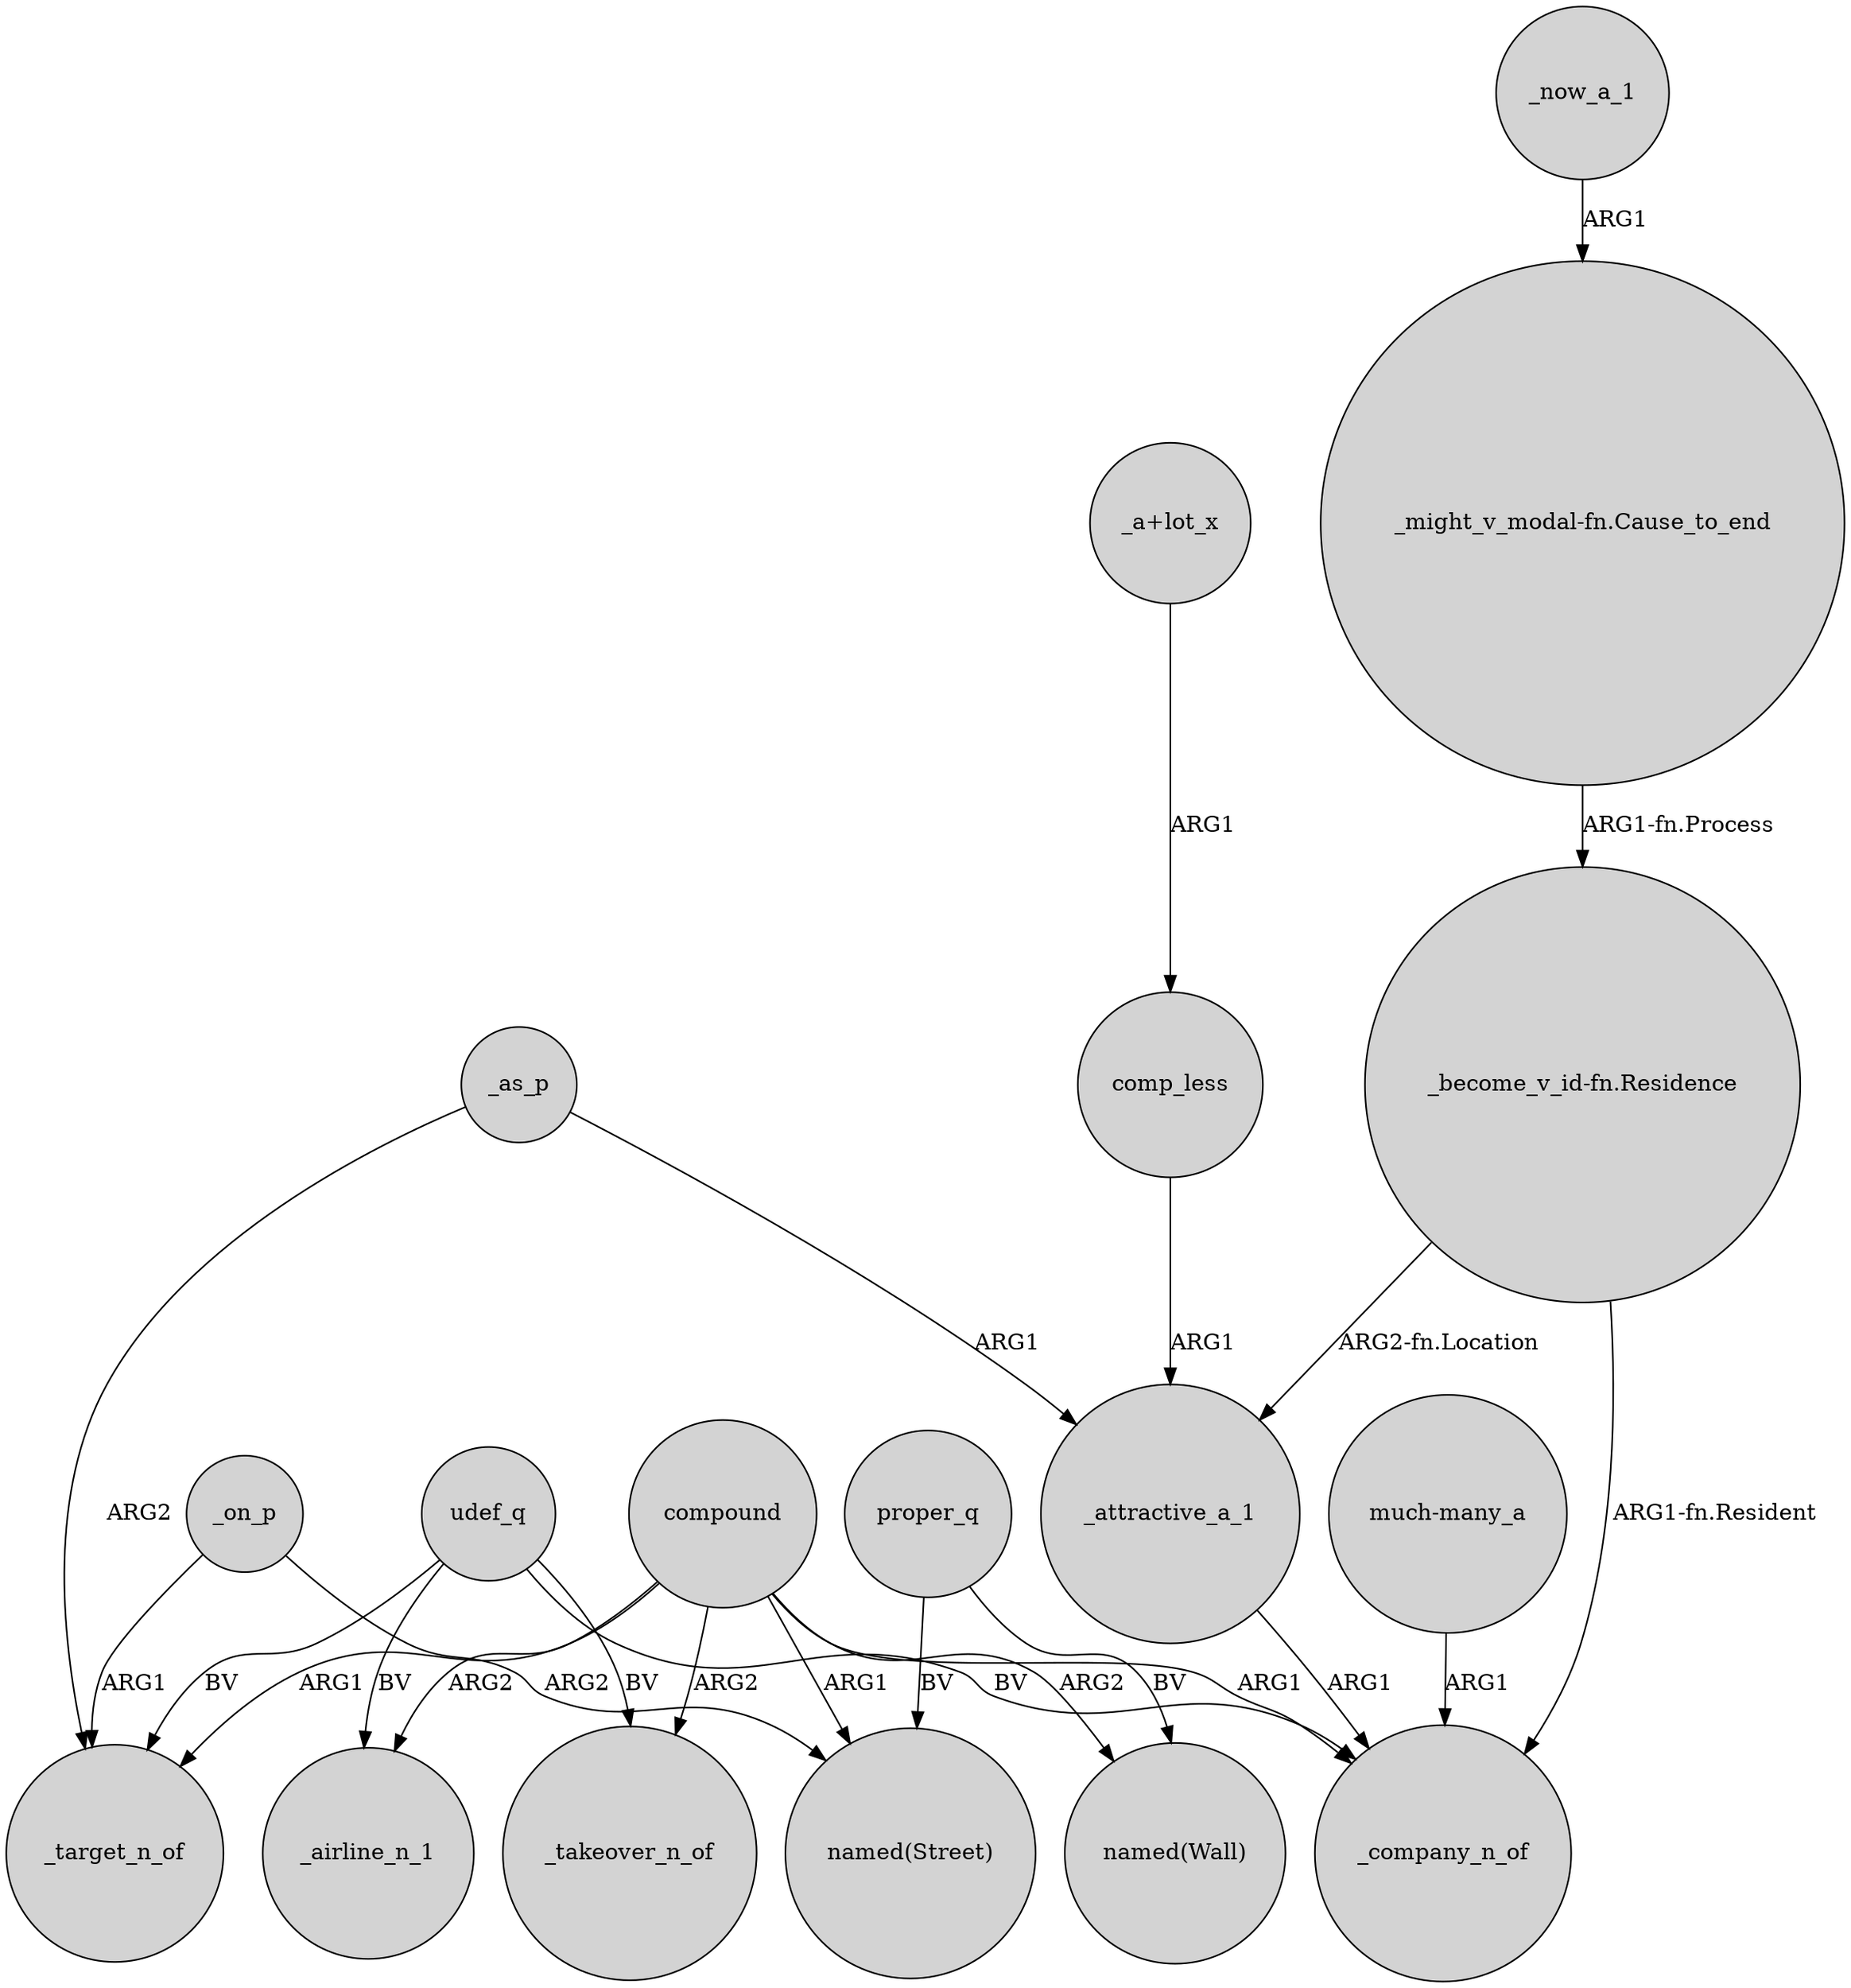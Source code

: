digraph {
	node [shape=circle style=filled]
	compound -> _target_n_of [label=ARG1]
	_as_p -> _target_n_of [label=ARG2]
	_attractive_a_1 -> _company_n_of [label=ARG1]
	_on_p -> "named(Street)" [label=ARG2]
	_now_a_1 -> "_might_v_modal-fn.Cause_to_end" [label=ARG1]
	udef_q -> _airline_n_1 [label=BV]
	compound -> _company_n_of [label=ARG1]
	_as_p -> _attractive_a_1 [label=ARG1]
	_on_p -> _target_n_of [label=ARG1]
	udef_q -> _takeover_n_of [label=BV]
	compound -> "named(Wall)" [label=ARG2]
	compound -> _airline_n_1 [label=ARG2]
	udef_q -> _target_n_of [label=BV]
	compound -> "named(Street)" [label=ARG1]
	udef_q -> _company_n_of [label=BV]
	"much-many_a" -> _company_n_of [label=ARG1]
	"_might_v_modal-fn.Cause_to_end" -> "_become_v_id-fn.Residence" [label="ARG1-fn.Process"]
	proper_q -> "named(Wall)" [label=BV]
	"_become_v_id-fn.Residence" -> _company_n_of [label="ARG1-fn.Resident"]
	"_a+lot_x" -> comp_less [label=ARG1]
	"_become_v_id-fn.Residence" -> _attractive_a_1 [label="ARG2-fn.Location"]
	compound -> _takeover_n_of [label=ARG2]
	proper_q -> "named(Street)" [label=BV]
	comp_less -> _attractive_a_1 [label=ARG1]
}
